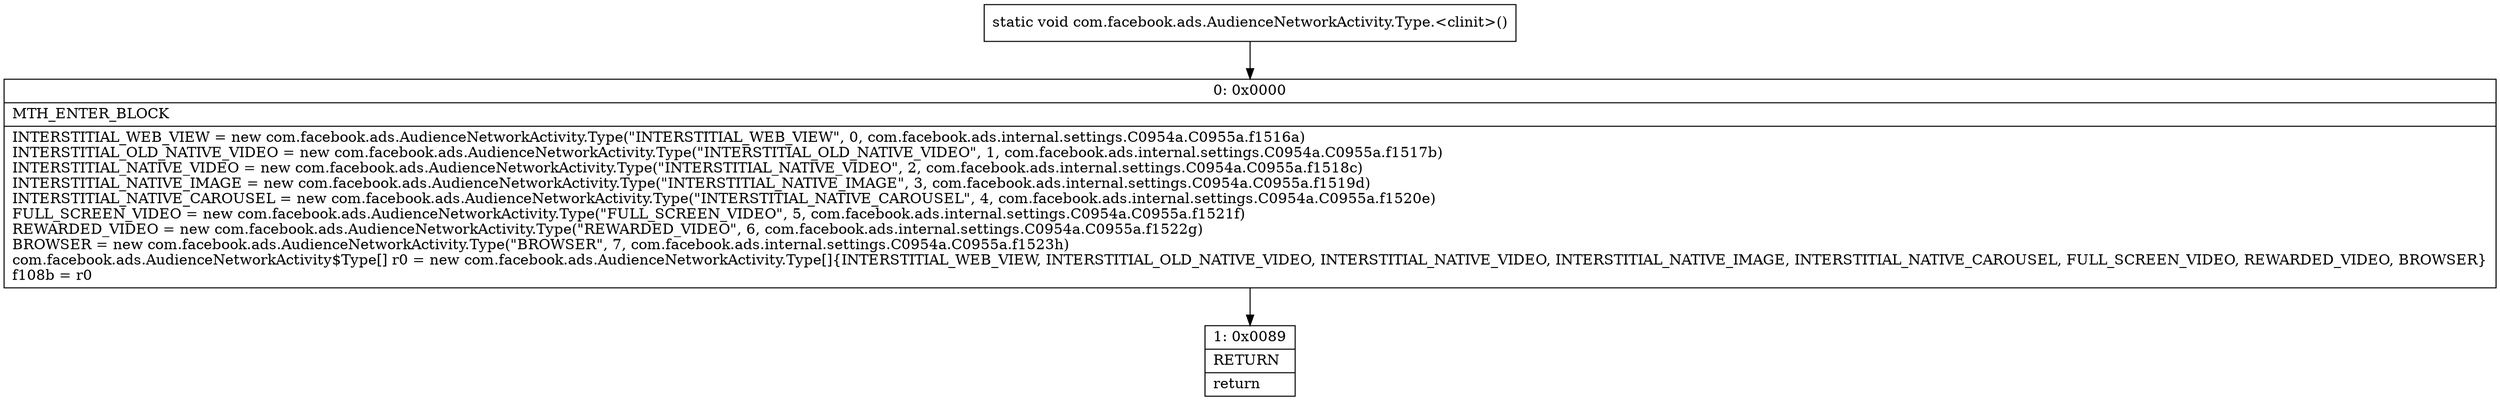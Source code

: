 digraph "CFG forcom.facebook.ads.AudienceNetworkActivity.Type.\<clinit\>()V" {
Node_0 [shape=record,label="{0\:\ 0x0000|MTH_ENTER_BLOCK\l|INTERSTITIAL_WEB_VIEW = new com.facebook.ads.AudienceNetworkActivity.Type(\"INTERSTITIAL_WEB_VIEW\", 0, com.facebook.ads.internal.settings.C0954a.C0955a.f1516a)\lINTERSTITIAL_OLD_NATIVE_VIDEO = new com.facebook.ads.AudienceNetworkActivity.Type(\"INTERSTITIAL_OLD_NATIVE_VIDEO\", 1, com.facebook.ads.internal.settings.C0954a.C0955a.f1517b)\lINTERSTITIAL_NATIVE_VIDEO = new com.facebook.ads.AudienceNetworkActivity.Type(\"INTERSTITIAL_NATIVE_VIDEO\", 2, com.facebook.ads.internal.settings.C0954a.C0955a.f1518c)\lINTERSTITIAL_NATIVE_IMAGE = new com.facebook.ads.AudienceNetworkActivity.Type(\"INTERSTITIAL_NATIVE_IMAGE\", 3, com.facebook.ads.internal.settings.C0954a.C0955a.f1519d)\lINTERSTITIAL_NATIVE_CAROUSEL = new com.facebook.ads.AudienceNetworkActivity.Type(\"INTERSTITIAL_NATIVE_CAROUSEL\", 4, com.facebook.ads.internal.settings.C0954a.C0955a.f1520e)\lFULL_SCREEN_VIDEO = new com.facebook.ads.AudienceNetworkActivity.Type(\"FULL_SCREEN_VIDEO\", 5, com.facebook.ads.internal.settings.C0954a.C0955a.f1521f)\lREWARDED_VIDEO = new com.facebook.ads.AudienceNetworkActivity.Type(\"REWARDED_VIDEO\", 6, com.facebook.ads.internal.settings.C0954a.C0955a.f1522g)\lBROWSER = new com.facebook.ads.AudienceNetworkActivity.Type(\"BROWSER\", 7, com.facebook.ads.internal.settings.C0954a.C0955a.f1523h)\lcom.facebook.ads.AudienceNetworkActivity$Type[] r0 = new com.facebook.ads.AudienceNetworkActivity.Type[]\{INTERSTITIAL_WEB_VIEW, INTERSTITIAL_OLD_NATIVE_VIDEO, INTERSTITIAL_NATIVE_VIDEO, INTERSTITIAL_NATIVE_IMAGE, INTERSTITIAL_NATIVE_CAROUSEL, FULL_SCREEN_VIDEO, REWARDED_VIDEO, BROWSER\}\lf108b = r0\l}"];
Node_1 [shape=record,label="{1\:\ 0x0089|RETURN\l|return\l}"];
MethodNode[shape=record,label="{static void com.facebook.ads.AudienceNetworkActivity.Type.\<clinit\>() }"];
MethodNode -> Node_0;
Node_0 -> Node_1;
}

